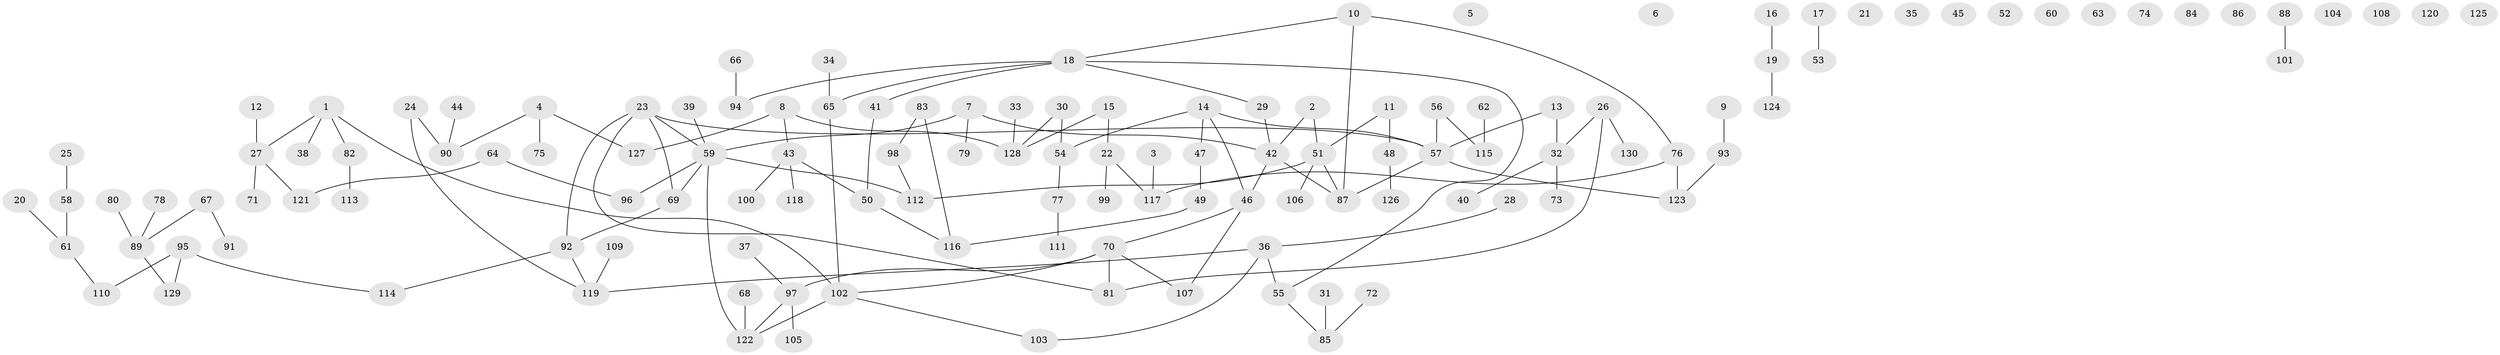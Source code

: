 // coarse degree distribution, {3: 0.12903225806451613, 5: 0.053763440860215055, 1: 0.3333333333333333, 0: 0.1827956989247312, 6: 0.03225806451612903, 4: 0.08602150537634409, 2: 0.16129032258064516, 9: 0.010752688172043012, 7: 0.010752688172043012}
// Generated by graph-tools (version 1.1) at 2025/41/03/06/25 10:41:24]
// undirected, 130 vertices, 133 edges
graph export_dot {
graph [start="1"]
  node [color=gray90,style=filled];
  1;
  2;
  3;
  4;
  5;
  6;
  7;
  8;
  9;
  10;
  11;
  12;
  13;
  14;
  15;
  16;
  17;
  18;
  19;
  20;
  21;
  22;
  23;
  24;
  25;
  26;
  27;
  28;
  29;
  30;
  31;
  32;
  33;
  34;
  35;
  36;
  37;
  38;
  39;
  40;
  41;
  42;
  43;
  44;
  45;
  46;
  47;
  48;
  49;
  50;
  51;
  52;
  53;
  54;
  55;
  56;
  57;
  58;
  59;
  60;
  61;
  62;
  63;
  64;
  65;
  66;
  67;
  68;
  69;
  70;
  71;
  72;
  73;
  74;
  75;
  76;
  77;
  78;
  79;
  80;
  81;
  82;
  83;
  84;
  85;
  86;
  87;
  88;
  89;
  90;
  91;
  92;
  93;
  94;
  95;
  96;
  97;
  98;
  99;
  100;
  101;
  102;
  103;
  104;
  105;
  106;
  107;
  108;
  109;
  110;
  111;
  112;
  113;
  114;
  115;
  116;
  117;
  118;
  119;
  120;
  121;
  122;
  123;
  124;
  125;
  126;
  127;
  128;
  129;
  130;
  1 -- 27;
  1 -- 38;
  1 -- 82;
  1 -- 102;
  2 -- 42;
  2 -- 51;
  3 -- 117;
  4 -- 75;
  4 -- 90;
  4 -- 127;
  7 -- 42;
  7 -- 59;
  7 -- 79;
  8 -- 43;
  8 -- 127;
  8 -- 128;
  9 -- 93;
  10 -- 18;
  10 -- 76;
  10 -- 87;
  11 -- 48;
  11 -- 51;
  12 -- 27;
  13 -- 32;
  13 -- 57;
  14 -- 46;
  14 -- 47;
  14 -- 54;
  14 -- 57;
  15 -- 22;
  15 -- 128;
  16 -- 19;
  17 -- 53;
  18 -- 29;
  18 -- 41;
  18 -- 55;
  18 -- 65;
  18 -- 94;
  19 -- 124;
  20 -- 61;
  22 -- 99;
  22 -- 117;
  23 -- 57;
  23 -- 59;
  23 -- 69;
  23 -- 81;
  23 -- 92;
  24 -- 90;
  24 -- 119;
  25 -- 58;
  26 -- 32;
  26 -- 81;
  26 -- 130;
  27 -- 71;
  27 -- 121;
  28 -- 36;
  29 -- 42;
  30 -- 54;
  30 -- 128;
  31 -- 85;
  32 -- 40;
  32 -- 73;
  33 -- 128;
  34 -- 65;
  36 -- 55;
  36 -- 103;
  36 -- 119;
  37 -- 97;
  39 -- 59;
  41 -- 50;
  42 -- 46;
  42 -- 87;
  43 -- 50;
  43 -- 100;
  43 -- 118;
  44 -- 90;
  46 -- 70;
  46 -- 107;
  47 -- 49;
  48 -- 126;
  49 -- 116;
  50 -- 116;
  51 -- 87;
  51 -- 106;
  51 -- 112;
  54 -- 77;
  55 -- 85;
  56 -- 57;
  56 -- 115;
  57 -- 87;
  57 -- 123;
  58 -- 61;
  59 -- 69;
  59 -- 96;
  59 -- 112;
  59 -- 122;
  61 -- 110;
  62 -- 115;
  64 -- 96;
  64 -- 121;
  65 -- 102;
  66 -- 94;
  67 -- 89;
  67 -- 91;
  68 -- 122;
  69 -- 92;
  70 -- 81;
  70 -- 97;
  70 -- 102;
  70 -- 107;
  72 -- 85;
  76 -- 117;
  76 -- 123;
  77 -- 111;
  78 -- 89;
  80 -- 89;
  82 -- 113;
  83 -- 98;
  83 -- 116;
  88 -- 101;
  89 -- 129;
  92 -- 114;
  92 -- 119;
  93 -- 123;
  95 -- 110;
  95 -- 114;
  95 -- 129;
  97 -- 105;
  97 -- 122;
  98 -- 112;
  102 -- 103;
  102 -- 122;
  109 -- 119;
}
